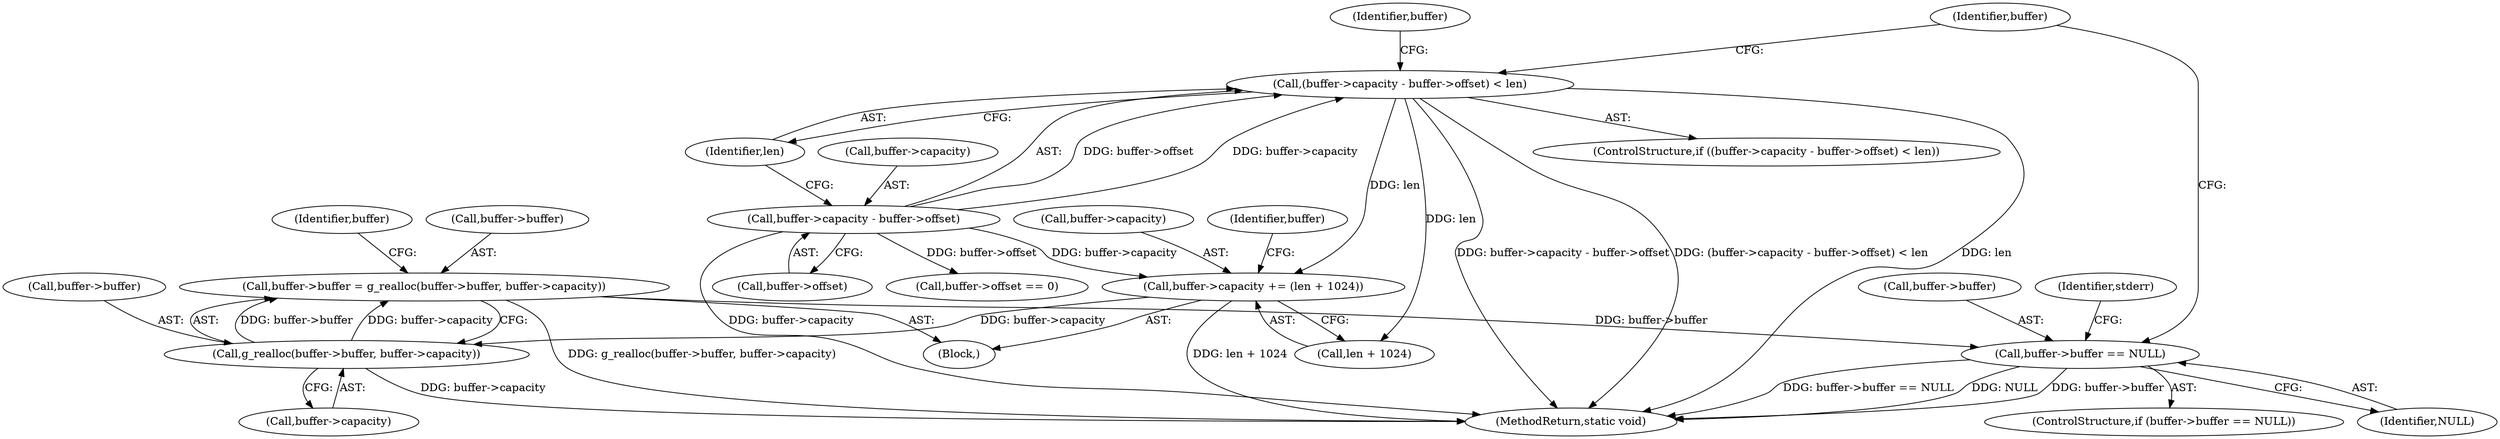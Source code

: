 digraph "0_qemu_9f64916da20eea67121d544698676295bbb105a7_10@API" {
"1000230" [label="(Call,buffer->buffer = g_realloc(buffer->buffer, buffer->capacity))"];
"1000234" [label="(Call,g_realloc(buffer->buffer, buffer->capacity))"];
"1000223" [label="(Call,buffer->capacity += (len + 1024))"];
"1000213" [label="(Call,(buffer->capacity - buffer->offset) < len)"];
"1000214" [label="(Call,buffer->capacity - buffer->offset)"];
"1000242" [label="(Call,buffer->buffer == NULL)"];
"1000246" [label="(Identifier,NULL)"];
"1000224" [label="(Call,buffer->capacity)"];
"1000249" [label="(Identifier,stderr)"];
"1000243" [label="(Call,buffer->buffer)"];
"1000225" [label="(Identifier,buffer)"];
"1000215" [label="(Call,buffer->capacity)"];
"1000257" [label="(Identifier,buffer)"];
"1000213" [label="(Call,(buffer->capacity - buffer->offset) < len)"];
"1000232" [label="(Identifier,buffer)"];
"1000214" [label="(Call,buffer->capacity - buffer->offset)"];
"1000242" [label="(Call,buffer->buffer == NULL)"];
"1000230" [label="(Call,buffer->buffer = g_realloc(buffer->buffer, buffer->capacity))"];
"1000411" [label="(MethodReturn,static void)"];
"1000222" [label="(Block,)"];
"1000241" [label="(ControlStructure,if (buffer->buffer == NULL))"];
"1000238" [label="(Call,buffer->capacity)"];
"1000227" [label="(Call,len + 1024)"];
"1000218" [label="(Call,buffer->offset)"];
"1000223" [label="(Call,buffer->capacity += (len + 1024))"];
"1000212" [label="(ControlStructure,if ((buffer->capacity - buffer->offset) < len))"];
"1000221" [label="(Identifier,len)"];
"1000244" [label="(Identifier,buffer)"];
"1000235" [label="(Call,buffer->buffer)"];
"1000231" [label="(Call,buffer->buffer)"];
"1000234" [label="(Call,g_realloc(buffer->buffer, buffer->capacity))"];
"1000255" [label="(Call,buffer->offset == 0)"];
"1000230" -> "1000222"  [label="AST: "];
"1000230" -> "1000234"  [label="CFG: "];
"1000231" -> "1000230"  [label="AST: "];
"1000234" -> "1000230"  [label="AST: "];
"1000244" -> "1000230"  [label="CFG: "];
"1000230" -> "1000411"  [label="DDG: g_realloc(buffer->buffer, buffer->capacity)"];
"1000234" -> "1000230"  [label="DDG: buffer->buffer"];
"1000234" -> "1000230"  [label="DDG: buffer->capacity"];
"1000230" -> "1000242"  [label="DDG: buffer->buffer"];
"1000234" -> "1000238"  [label="CFG: "];
"1000235" -> "1000234"  [label="AST: "];
"1000238" -> "1000234"  [label="AST: "];
"1000234" -> "1000411"  [label="DDG: buffer->capacity"];
"1000223" -> "1000234"  [label="DDG: buffer->capacity"];
"1000223" -> "1000222"  [label="AST: "];
"1000223" -> "1000227"  [label="CFG: "];
"1000224" -> "1000223"  [label="AST: "];
"1000227" -> "1000223"  [label="AST: "];
"1000232" -> "1000223"  [label="CFG: "];
"1000223" -> "1000411"  [label="DDG: len + 1024"];
"1000213" -> "1000223"  [label="DDG: len"];
"1000214" -> "1000223"  [label="DDG: buffer->capacity"];
"1000213" -> "1000212"  [label="AST: "];
"1000213" -> "1000221"  [label="CFG: "];
"1000214" -> "1000213"  [label="AST: "];
"1000221" -> "1000213"  [label="AST: "];
"1000225" -> "1000213"  [label="CFG: "];
"1000257" -> "1000213"  [label="CFG: "];
"1000213" -> "1000411"  [label="DDG: len"];
"1000213" -> "1000411"  [label="DDG: buffer->capacity - buffer->offset"];
"1000213" -> "1000411"  [label="DDG: (buffer->capacity - buffer->offset) < len"];
"1000214" -> "1000213"  [label="DDG: buffer->capacity"];
"1000214" -> "1000213"  [label="DDG: buffer->offset"];
"1000213" -> "1000227"  [label="DDG: len"];
"1000214" -> "1000218"  [label="CFG: "];
"1000215" -> "1000214"  [label="AST: "];
"1000218" -> "1000214"  [label="AST: "];
"1000221" -> "1000214"  [label="CFG: "];
"1000214" -> "1000411"  [label="DDG: buffer->capacity"];
"1000214" -> "1000255"  [label="DDG: buffer->offset"];
"1000242" -> "1000241"  [label="AST: "];
"1000242" -> "1000246"  [label="CFG: "];
"1000243" -> "1000242"  [label="AST: "];
"1000246" -> "1000242"  [label="AST: "];
"1000249" -> "1000242"  [label="CFG: "];
"1000257" -> "1000242"  [label="CFG: "];
"1000242" -> "1000411"  [label="DDG: buffer->buffer == NULL"];
"1000242" -> "1000411"  [label="DDG: NULL"];
"1000242" -> "1000411"  [label="DDG: buffer->buffer"];
}

